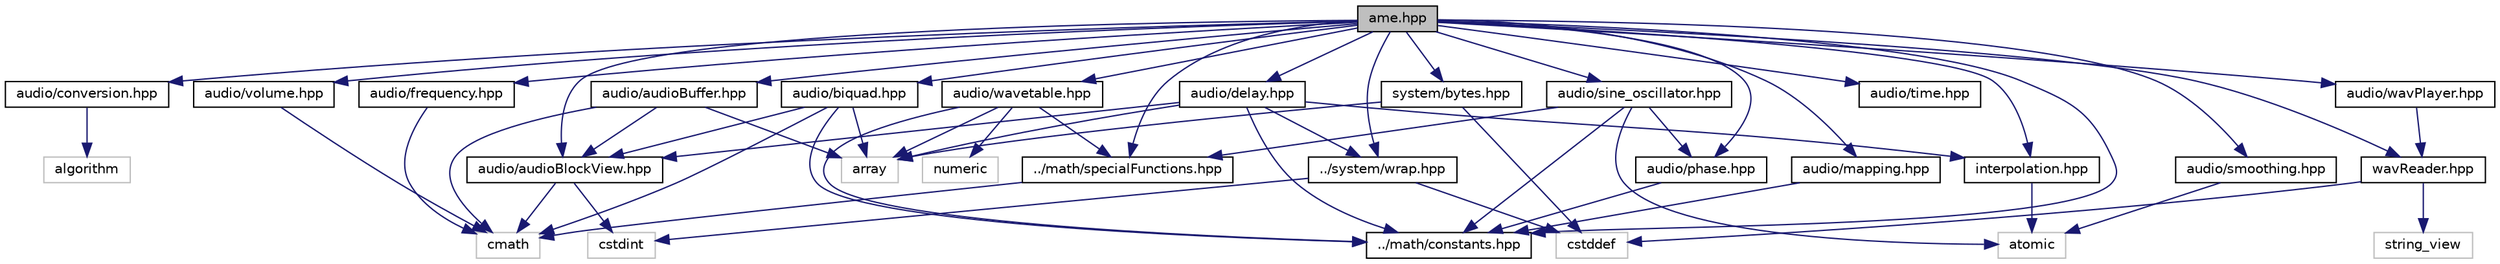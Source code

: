 digraph "ame.hpp"
{
 // LATEX_PDF_SIZE
  edge [fontname="Helvetica",fontsize="10",labelfontname="Helvetica",labelfontsize="10"];
  node [fontname="Helvetica",fontsize="10",shape=record];
  Node1 [label="ame.hpp",height=0.2,width=0.4,color="black", fillcolor="grey75", style="filled", fontcolor="black",tooltip="main header file."];
  Node1 -> Node2 [color="midnightblue",fontsize="10",style="solid",fontname="Helvetica"];
  Node2 [label="audio/audioBlockView.hpp",height=0.2,width=0.4,color="black", fillcolor="white", style="filled",URL="$audio_block_view_8hpp.html",tooltip="Audio Block View."];
  Node2 -> Node3 [color="midnightblue",fontsize="10",style="solid",fontname="Helvetica"];
  Node3 [label="cmath",height=0.2,width=0.4,color="grey75", fillcolor="white", style="filled",tooltip=" "];
  Node2 -> Node4 [color="midnightblue",fontsize="10",style="solid",fontname="Helvetica"];
  Node4 [label="cstdint",height=0.2,width=0.4,color="grey75", fillcolor="white", style="filled",tooltip=" "];
  Node1 -> Node5 [color="midnightblue",fontsize="10",style="solid",fontname="Helvetica"];
  Node5 [label="audio/audioBuffer.hpp",height=0.2,width=0.4,color="black", fillcolor="white", style="filled",URL="$audio_buffer_8hpp.html",tooltip="Audio buffer."];
  Node5 -> Node2 [color="midnightblue",fontsize="10",style="solid",fontname="Helvetica"];
  Node5 -> Node6 [color="midnightblue",fontsize="10",style="solid",fontname="Helvetica"];
  Node6 [label="array",height=0.2,width=0.4,color="grey75", fillcolor="white", style="filled",tooltip=" "];
  Node5 -> Node3 [color="midnightblue",fontsize="10",style="solid",fontname="Helvetica"];
  Node1 -> Node7 [color="midnightblue",fontsize="10",style="solid",fontname="Helvetica"];
  Node7 [label="audio/biquad.hpp",height=0.2,width=0.4,color="black", fillcolor="white", style="filled",URL="$biquad_8hpp.html",tooltip="BiQuad filter."];
  Node7 -> Node8 [color="midnightblue",fontsize="10",style="solid",fontname="Helvetica"];
  Node8 [label="../math/constants.hpp",height=0.2,width=0.4,color="black", fillcolor="white", style="filled",URL="$constants_8hpp.html",tooltip="Math constants."];
  Node7 -> Node2 [color="midnightblue",fontsize="10",style="solid",fontname="Helvetica"];
  Node7 -> Node6 [color="midnightblue",fontsize="10",style="solid",fontname="Helvetica"];
  Node7 -> Node3 [color="midnightblue",fontsize="10",style="solid",fontname="Helvetica"];
  Node1 -> Node9 [color="midnightblue",fontsize="10",style="solid",fontname="Helvetica"];
  Node9 [label="audio/conversion.hpp",height=0.2,width=0.4,color="black", fillcolor="white", style="filled",URL="$conversion_8hpp.html",tooltip="Format conversion functions."];
  Node9 -> Node10 [color="midnightblue",fontsize="10",style="solid",fontname="Helvetica"];
  Node10 [label="algorithm",height=0.2,width=0.4,color="grey75", fillcolor="white", style="filled",tooltip=" "];
  Node1 -> Node11 [color="midnightblue",fontsize="10",style="solid",fontname="Helvetica"];
  Node11 [label="audio/delay.hpp",height=0.2,width=0.4,color="black", fillcolor="white", style="filled",URL="$delay_8hpp.html",tooltip="Fractional delay."];
  Node11 -> Node8 [color="midnightblue",fontsize="10",style="solid",fontname="Helvetica"];
  Node11 -> Node12 [color="midnightblue",fontsize="10",style="solid",fontname="Helvetica"];
  Node12 [label="../system/wrap.hpp",height=0.2,width=0.4,color="black", fillcolor="white", style="filled",URL="$wrap_8hpp.html",tooltip="The number to automatically wrap in the range [0, length-1]."];
  Node12 -> Node13 [color="midnightblue",fontsize="10",style="solid",fontname="Helvetica"];
  Node13 [label="cstddef",height=0.2,width=0.4,color="grey75", fillcolor="white", style="filled",tooltip=" "];
  Node12 -> Node4 [color="midnightblue",fontsize="10",style="solid",fontname="Helvetica"];
  Node11 -> Node2 [color="midnightblue",fontsize="10",style="solid",fontname="Helvetica"];
  Node11 -> Node14 [color="midnightblue",fontsize="10",style="solid",fontname="Helvetica"];
  Node14 [label="interpolation.hpp",height=0.2,width=0.4,color="black", fillcolor="white", style="filled",URL="$interpolation_8hpp.html",tooltip="Interpolation."];
  Node14 -> Node15 [color="midnightblue",fontsize="10",style="solid",fontname="Helvetica"];
  Node15 [label="atomic",height=0.2,width=0.4,color="grey75", fillcolor="white", style="filled",tooltip=" "];
  Node11 -> Node6 [color="midnightblue",fontsize="10",style="solid",fontname="Helvetica"];
  Node1 -> Node16 [color="midnightblue",fontsize="10",style="solid",fontname="Helvetica"];
  Node16 [label="audio/frequency.hpp",height=0.2,width=0.4,color="black", fillcolor="white", style="filled",URL="$frequency_8hpp.html",tooltip="Frequency related conversions."];
  Node16 -> Node3 [color="midnightblue",fontsize="10",style="solid",fontname="Helvetica"];
  Node1 -> Node14 [color="midnightblue",fontsize="10",style="solid",fontname="Helvetica"];
  Node1 -> Node17 [color="midnightblue",fontsize="10",style="solid",fontname="Helvetica"];
  Node17 [label="audio/mapping.hpp",height=0.2,width=0.4,color="black", fillcolor="white", style="filled",URL="$mapping_8hpp.html",tooltip="Mapping functions."];
  Node17 -> Node8 [color="midnightblue",fontsize="10",style="solid",fontname="Helvetica"];
  Node1 -> Node18 [color="midnightblue",fontsize="10",style="solid",fontname="Helvetica"];
  Node18 [label="audio/phase.hpp",height=0.2,width=0.4,color="black", fillcolor="white", style="filled",URL="$phase_8hpp.html",tooltip="Phase operation."];
  Node18 -> Node8 [color="midnightblue",fontsize="10",style="solid",fontname="Helvetica"];
  Node1 -> Node19 [color="midnightblue",fontsize="10",style="solid",fontname="Helvetica"];
  Node19 [label="audio/sine_oscillator.hpp",height=0.2,width=0.4,color="black", fillcolor="white", style="filled",URL="$sine__oscillator_8hpp.html",tooltip=" "];
  Node19 -> Node8 [color="midnightblue",fontsize="10",style="solid",fontname="Helvetica"];
  Node19 -> Node20 [color="midnightblue",fontsize="10",style="solid",fontname="Helvetica"];
  Node20 [label="../math/specialFunctions.hpp",height=0.2,width=0.4,color="black", fillcolor="white", style="filled",URL="$special_functions_8hpp.html",tooltip="Special functions."];
  Node20 -> Node3 [color="midnightblue",fontsize="10",style="solid",fontname="Helvetica"];
  Node19 -> Node18 [color="midnightblue",fontsize="10",style="solid",fontname="Helvetica"];
  Node19 -> Node15 [color="midnightblue",fontsize="10",style="solid",fontname="Helvetica"];
  Node1 -> Node21 [color="midnightblue",fontsize="10",style="solid",fontname="Helvetica"];
  Node21 [label="audio/smoothing.hpp",height=0.2,width=0.4,color="black", fillcolor="white", style="filled",URL="$smoothing_8hpp.html",tooltip="Smoothing value."];
  Node21 -> Node15 [color="midnightblue",fontsize="10",style="solid",fontname="Helvetica"];
  Node1 -> Node22 [color="midnightblue",fontsize="10",style="solid",fontname="Helvetica"];
  Node22 [label="audio/time.hpp",height=0.2,width=0.4,color="black", fillcolor="white", style="filled",URL="$time_8hpp.html",tooltip="Time related conversions."];
  Node1 -> Node23 [color="midnightblue",fontsize="10",style="solid",fontname="Helvetica"];
  Node23 [label="audio/volume.hpp",height=0.2,width=0.4,color="black", fillcolor="white", style="filled",URL="$volume_8hpp.html",tooltip="Volume (dB, gain) related conversions."];
  Node23 -> Node3 [color="midnightblue",fontsize="10",style="solid",fontname="Helvetica"];
  Node1 -> Node24 [color="midnightblue",fontsize="10",style="solid",fontname="Helvetica"];
  Node24 [label="audio/wavPlayer.hpp",height=0.2,width=0.4,color="black", fillcolor="white", style="filled",URL="$wav_player_8hpp.html",tooltip="Wav player."];
  Node24 -> Node25 [color="midnightblue",fontsize="10",style="solid",fontname="Helvetica"];
  Node25 [label="wavReader.hpp",height=0.2,width=0.4,color="black", fillcolor="white", style="filled",URL="$wav_reader_8hpp.html",tooltip="Wav reader."];
  Node25 -> Node13 [color="midnightblue",fontsize="10",style="solid",fontname="Helvetica"];
  Node25 -> Node26 [color="midnightblue",fontsize="10",style="solid",fontname="Helvetica"];
  Node26 [label="string_view",height=0.2,width=0.4,color="grey75", fillcolor="white", style="filled",tooltip=" "];
  Node1 -> Node25 [color="midnightblue",fontsize="10",style="solid",fontname="Helvetica"];
  Node1 -> Node27 [color="midnightblue",fontsize="10",style="solid",fontname="Helvetica"];
  Node27 [label="audio/wavetable.hpp",height=0.2,width=0.4,color="black", fillcolor="white", style="filled",URL="$wavetable_8hpp.html",tooltip="Wave table generator."];
  Node27 -> Node8 [color="midnightblue",fontsize="10",style="solid",fontname="Helvetica"];
  Node27 -> Node20 [color="midnightblue",fontsize="10",style="solid",fontname="Helvetica"];
  Node27 -> Node6 [color="midnightblue",fontsize="10",style="solid",fontname="Helvetica"];
  Node27 -> Node28 [color="midnightblue",fontsize="10",style="solid",fontname="Helvetica"];
  Node28 [label="numeric",height=0.2,width=0.4,color="grey75", fillcolor="white", style="filled",tooltip=" "];
  Node1 -> Node8 [color="midnightblue",fontsize="10",style="solid",fontname="Helvetica"];
  Node1 -> Node20 [color="midnightblue",fontsize="10",style="solid",fontname="Helvetica"];
  Node1 -> Node29 [color="midnightblue",fontsize="10",style="solid",fontname="Helvetica"];
  Node29 [label="system/bytes.hpp",height=0.2,width=0.4,color="black", fillcolor="white", style="filled",URL="$bytes_8hpp.html",tooltip="Byte operations."];
  Node29 -> Node6 [color="midnightblue",fontsize="10",style="solid",fontname="Helvetica"];
  Node29 -> Node13 [color="midnightblue",fontsize="10",style="solid",fontname="Helvetica"];
  Node1 -> Node12 [color="midnightblue",fontsize="10",style="solid",fontname="Helvetica"];
}
